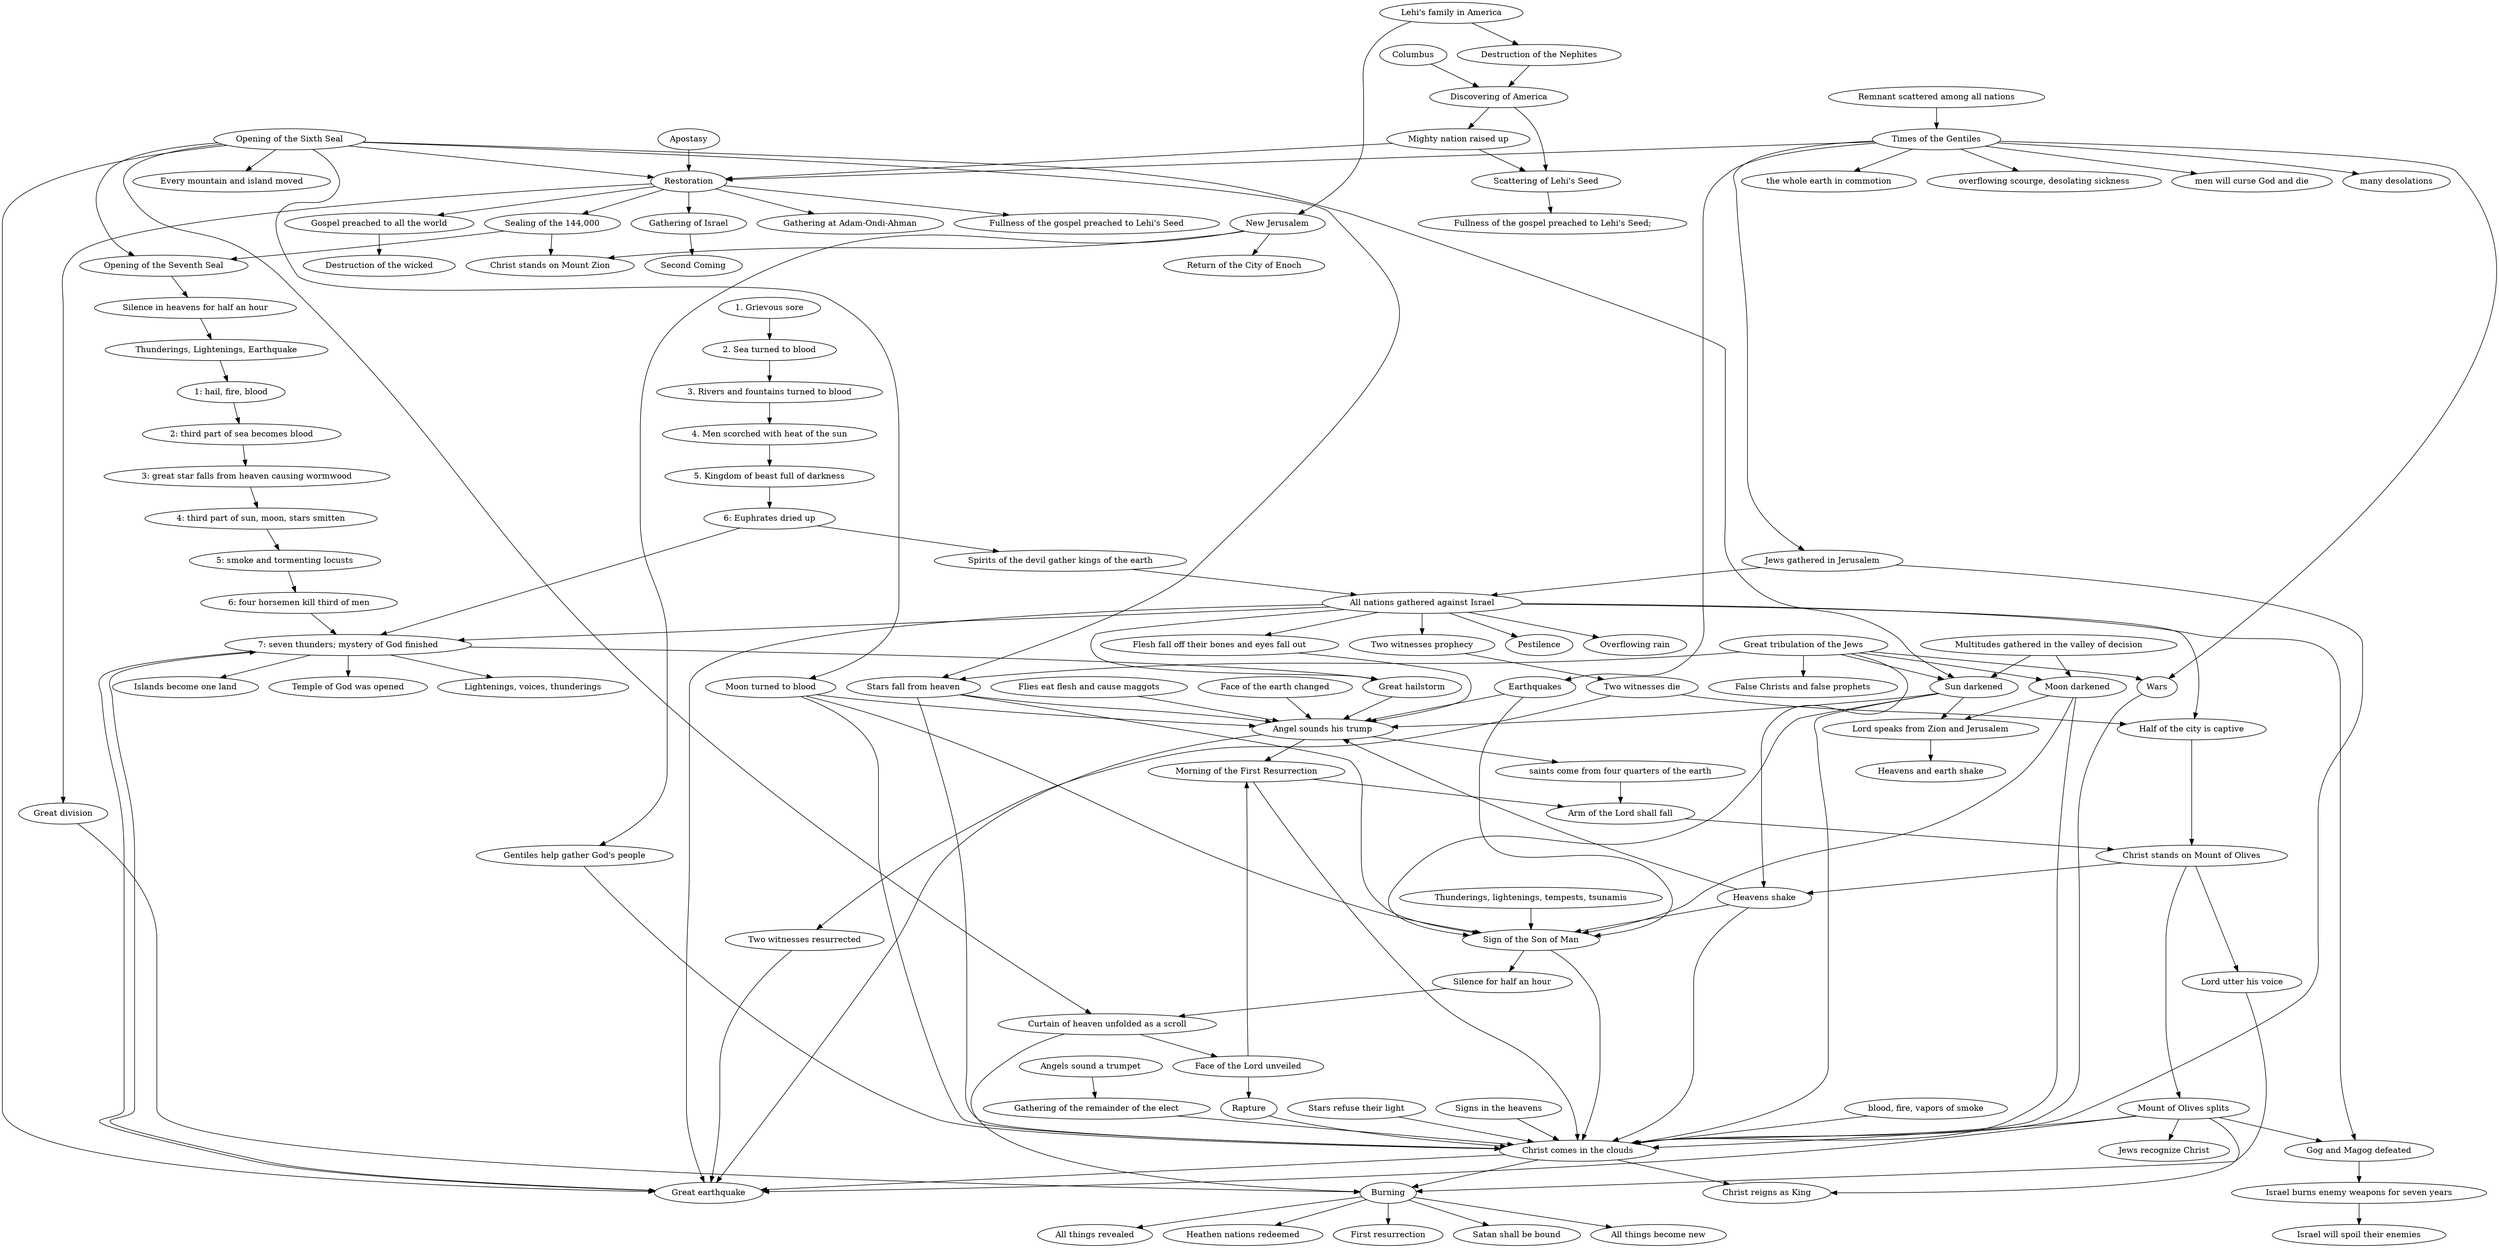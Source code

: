 digraph {
	"Apostasy" -> "Restoration"
	"Mighty nation raised up" -> "Restoration"
	"Opening of the Sixth Seal" -> "Restoration"
	"Times of the Gentiles" -> "Restoration"
	"Restoration" -> "Gospel preached to all the world"
	"Restoration" -> "Gathering at Adam-Ondi-Ahman"
	"Restoration" -> "Gathering of Israel"
	"Restoration" -> "Fullness of the gospel preached to Lehi's Seed"
	"Restoration" -> "Sealing of the 144,000"
	"Restoration" -> "Great division"
	"Gospel preached to all the world" -> "Destruction of the wicked"
	"Gathering of Israel" -> "Second Coming"
	"Lehi's family in America" -> "Destruction of the Nephites"
	"Lehi's family in America" -> "New Jerusalem"
	"Destruction of the Nephites" -> "Discovering of America"
	"Columbus" -> "Discovering of America"
	"Discovering of America" -> "Scattering of Lehi's Seed"
	"Discovering of America" -> "Mighty nation raised up"
	"Mighty nation raised up" -> "Scattering of Lehi's Seed"
	"Scattering of Lehi's Seed" -> "Fullness of the gospel preached to Lehi's Seed;"
	"Opening of the Sixth Seal" -> "Great earthquake"
	"Opening of the Sixth Seal" -> "Sun darkened"
	"Opening of the Sixth Seal" -> "Moon turned to blood"
	"Opening of the Sixth Seal" -> "Stars fall from heaven"
	"Opening of the Sixth Seal" -> "Curtain of heaven unfolded as a scroll"
	"Opening of the Sixth Seal" -> "Every mountain and island moved"
	"Opening of the Sixth Seal" -> "Opening of the Seventh Seal"
	"Two witnesses resurrected" -> "Great earthquake"
	"7: seven thunders; mystery of God finished" -> "Great earthquake"
	"All nations gathered against Israel" -> "Great earthquake"
	"Mount of Olives splits" -> "Great earthquake"
	"Angel sounds his trump" -> "Great earthquake"
	"Christ comes in the clouds" -> "Great earthquake"
	"Great earthquake" -> "7: seven thunders; mystery of God finished"
	"Great tribulation of the Jews" -> "Sun darkened"
	"Multitudes gathered in the valley of decision" -> "Sun darkened"
	"Sun darkened" -> "Angel sounds his trump"
	"Sun darkened" -> "Sign of the Son of Man"
	"Sun darkened" -> "Lord speaks from Zion and Jerusalem"
	"Sun darkened" -> "Christ comes in the clouds"
	"Moon turned to blood" -> "Angel sounds his trump"
	"Moon turned to blood" -> "Christ comes in the clouds"
	"Moon turned to blood" -> "Sign of the Son of Man"
	"Great tribulation of the Jews" -> "Stars fall from heaven"
	"Stars fall from heaven" -> "Angel sounds his trump"
	"Stars fall from heaven" -> "Sign of the Son of Man"
	"Stars fall from heaven" -> "Christ comes in the clouds"
	"Silence for half an hour" -> "Curtain of heaven unfolded as a scroll"
	"Curtain of heaven unfolded as a scroll" -> "Burning"
	"Curtain of heaven unfolded as a scroll" -> "Face of the Lord unveiled"
	"Sealing of the 144,000" -> "Opening of the Seventh Seal"
	"Sealing of the 144,000" -> "Christ stands on Mount Zion"
	"Opening of the Seventh Seal" -> "Silence in heavens for half an hour"
	"Silence in heavens for half an hour" -> "Thunderings, Lightenings, Earthquake"
	"Thunderings, Lightenings, Earthquake" -> "1: hail, fire, blood"
	"1: hail, fire, blood" -> "2: third part of sea becomes blood"
	"2: third part of sea becomes blood" -> "3: great star falls from heaven causing wormwood"
	"3: great star falls from heaven causing wormwood" -> "4: third part of sun, moon, stars smitten"
	"4: third part of sun, moon, stars smitten" -> "5: smoke and tormenting locusts"
	"5: smoke and tormenting locusts" -> "6: four horsemen kill third of men"
	"6: four horsemen kill third of men" -> "7: seven thunders; mystery of God finished"
	"All nations gathered against Israel" -> "7: seven thunders; mystery of God finished"
	"6: Euphrates dried up" -> "7: seven thunders; mystery of God finished"
	"7: seven thunders; mystery of God finished" -> "Temple of God was opened"
	"7: seven thunders; mystery of God finished" -> "Lightenings, voices, thunderings"
	"7: seven thunders; mystery of God finished" -> "Great hailstorm"
	"7: seven thunders; mystery of God finished" -> "Islands become one land"
	"Jews gathered in Jerusalem" -> "All nations gathered against Israel"
	"Spirits of the devil gather kings of the earth" -> "All nations gathered against Israel"
	"All nations gathered against Israel" -> "Two witnesses prophecy"
	"All nations gathered against Israel" -> "Half of the city is captive"
	"All nations gathered against Israel" -> "Flesh fall off their bones and eyes fall out"
	"All nations gathered against Israel" -> "Great hailstorm"
	"All nations gathered against Israel" -> "Overflowing rain"
	"All nations gathered against Israel" -> "Pestilence"
	"All nations gathered against Israel" -> "Gog and Magog defeated"
	"Two witnesses prophecy" -> "Two witnesses die"
	"Two witnesses die" -> "Two witnesses resurrected"
	"Two witnesses die" -> "Half of the city is captive"
	"Great hailstorm" -> "Angel sounds his trump"
	"Times of the Gentiles" -> "Jews gathered in Jerusalem"
	"Jews gathered in Jerusalem" -> "Christ comes in the clouds"
	"Half of the city is captive" -> "Christ stands on Mount of Olives"
	"Arm of the Lord shall fall" -> "Christ stands on Mount of Olives"
	"Christ stands on Mount of Olives" -> "Mount of Olives splits"
	"Christ stands on Mount of Olives" -> "Heavens shake"
	"Christ stands on Mount of Olives" -> "Lord utter his voice"
	"Mount of Olives splits" -> "Christ reigns as King"
	"Mount of Olives splits" -> "Christ comes in the clouds"
	"Mount of Olives splits" -> "Jews recognize Christ"
	"Mount of Olives splits" -> "Gog and Magog defeated"
	"Christ comes in the clouds" -> "Christ reigns as King"
	"Flesh fall off their bones and eyes fall out" -> "Angel sounds his trump"
	"Gentiles help gather God's people" -> "Christ comes in the clouds"
	"Morning of the First Resurrection" -> "Christ comes in the clouds"
	"Rapture" -> "Christ comes in the clouds"
	"Sign of the Son of Man" -> "Christ comes in the clouds"
	"Gathering of the remainder of the elect" -> "Christ comes in the clouds"
	"Moon darkened" -> "Christ comes in the clouds"
	"Heavens shake" -> "Christ comes in the clouds"
	"Stars refuse their light" -> "Christ comes in the clouds"
	"Signs in the heavens" -> "Christ comes in the clouds"
	"Wars" -> "Christ comes in the clouds"
	"blood, fire, vapors of smoke" -> "Christ comes in the clouds"
	"Christ comes in the clouds" -> "Burning"
	"Gog and Magog defeated" -> "Israel burns enemy weapons for seven years"
	"Israel burns enemy weapons for seven years" -> "Israel will spoil their enemies"
	"New Jerusalem" -> "Gentiles help gather God's people"
	"New Jerusalem" -> "Return of the City of Enoch"
	"New Jerusalem" -> "Christ stands on Mount Zion"
	"1. Grievous sore" -> "2. Sea turned to blood"
	"2. Sea turned to blood" -> "3. Rivers and fountains turned to blood"
	"3. Rivers and fountains turned to blood" -> "4. Men scorched with heat of the sun"
	"4. Men scorched with heat of the sun" -> "5. Kingdom of beast full of darkness"
	"5. Kingdom of beast full of darkness" -> "6: Euphrates dried up"
	"6: Euphrates dried up" -> "Spirits of the devil gather kings of the earth"
	"Remnant scattered among all nations" -> "Times of the Gentiles"
	"Times of the Gentiles" -> "Wars"
	"Times of the Gentiles" -> "the whole earth in commotion"
	"Times of the Gentiles" -> "overflowing scourge, desolating sickness"
	"Times of the Gentiles" -> "men will curse God and die"
	"Times of the Gentiles" -> "Earthquakes"
	"Times of the Gentiles" -> "many desolations"
	"Great tribulation of the Jews" -> "Wars"
	"Earthquakes" -> "Angel sounds his trump"
	"Earthquakes" -> "Sign of the Son of Man"
	"Flies eat flesh and cause maggots" -> "Angel sounds his trump"
	"Heavens shake" -> "Angel sounds his trump"
	"Face of the earth changed" -> "Angel sounds his trump"
	"Angel sounds his trump" -> "Morning of the First Resurrection"
	"Angel sounds his trump" -> "saints come from four quarters of the earth"
	"Face of the Lord unveiled" -> "Morning of the First Resurrection"
	"Morning of the First Resurrection" -> "Arm of the Lord shall fall"
	"saints come from four quarters of the earth" -> "Arm of the Lord shall fall"
	"Great tribulation of the Jews" -> "Heavens shake"
	"Heavens shake" -> "Sign of the Son of Man"
	"Lord utter his voice" -> "Burning"
	"Great division" -> "Burning"
	"Burning" -> "Heathen nations redeemed"
	"Burning" -> "First resurrection"
	"Burning" -> "Satan shall be bound"
	"Burning" -> "All things become new"
	"Burning" -> "All things revealed"
	"Thunderings, lightenings, tempests, tsunamis" -> "Sign of the Son of Man"
	"Sign of the Son of Man" -> "Silence for half an hour"
	"Face of the Lord unveiled" -> "Rapture"
	"Great tribulation of the Jews" -> "False Christs and false prophets"
	"Great tribulation of the Jews" -> "Moon darkened"
	"Multitudes gathered in the valley of decision" -> "Moon darkened"
	"Moon darkened" -> "Sign of the Son of Man"
	"Moon darkened" -> "Lord speaks from Zion and Jerusalem"
	"Angels sound a trumpet" -> "Gathering of the remainder of the elect"
	"Lord speaks from Zion and Jerusalem" -> "Heavens and earth shake"
}